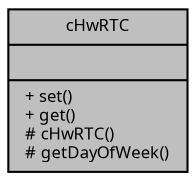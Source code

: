 digraph "cHwRTC"
{
  edge [fontname="Sans",fontsize="8",labelfontname="Sans",labelfontsize="8"];
  node [fontname="Sans",fontsize="8",shape=record];
  Node1 [label="{cHwRTC\n||+ set()\l+ get()\l# cHwRTC()\l# getDayOfWeek()\l}",height=0.2,width=0.4,color="black", fillcolor="grey75", style="filled", fontcolor="black"];
}
